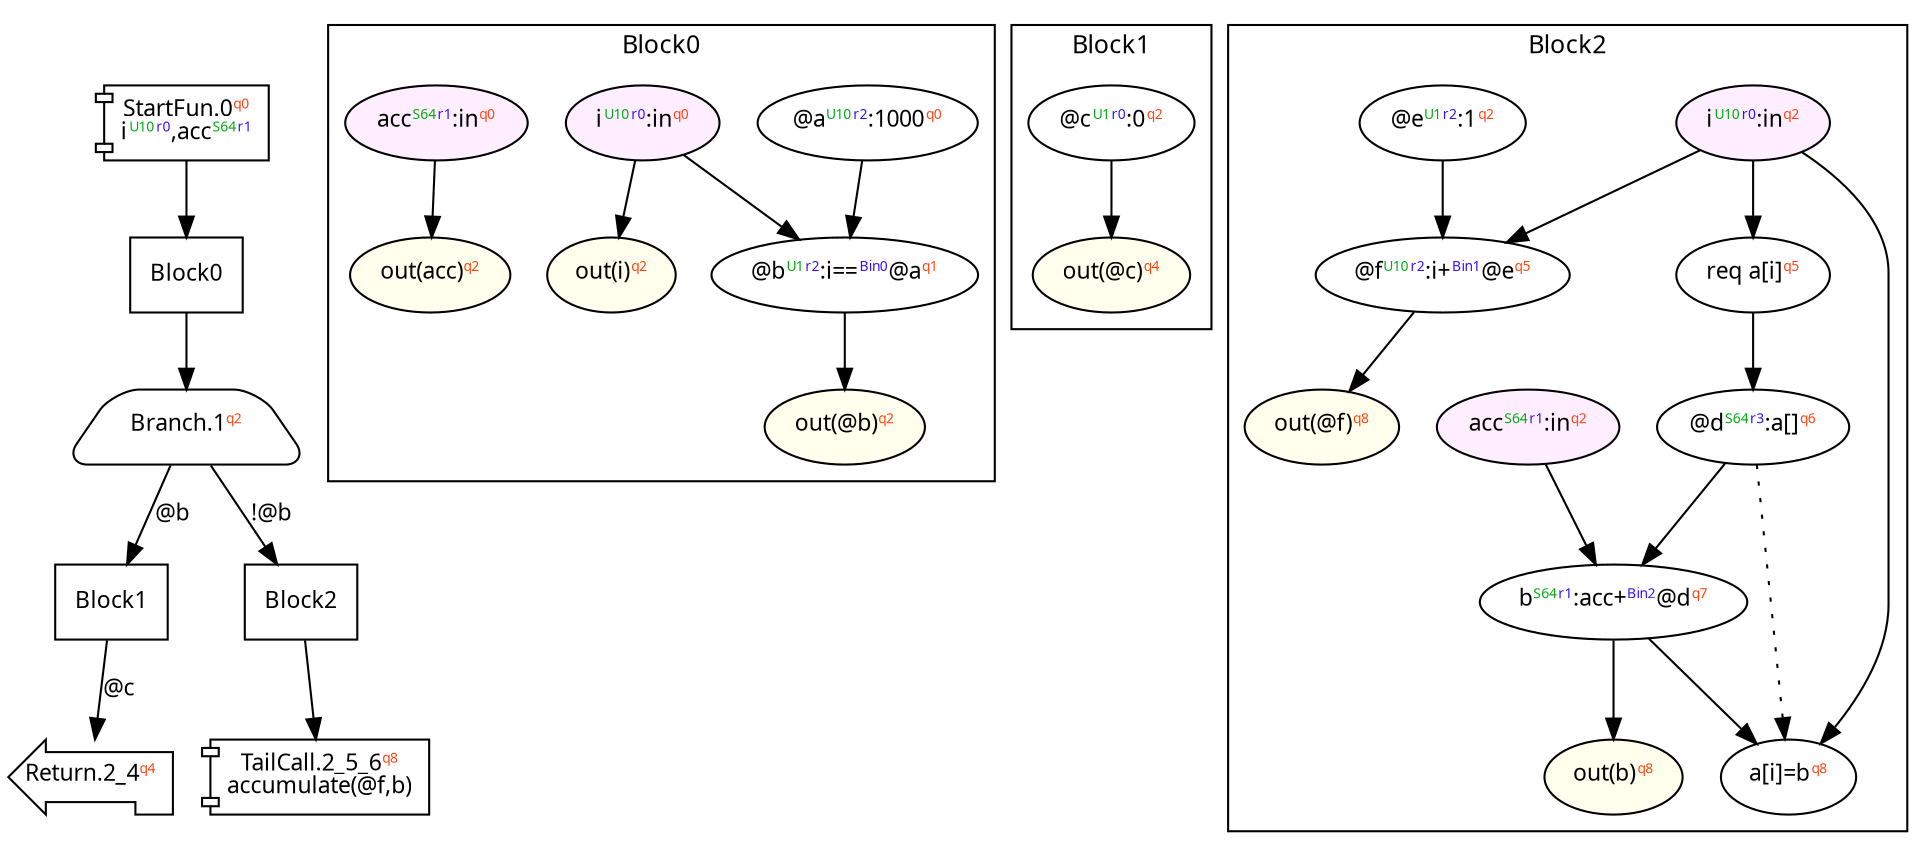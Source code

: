 digraph Program_ {
  graph [fontname = "Monaco", fontsize = 12, ranksep = 0.5];
  node [shape = box, fontname = "Monaco", fontsize = 11; colorscheme = pastel19];
  edge [fontname = "Monaco", fontsize = 11; colorscheme = pastel19];
  Jump0[label = <StartFun.0<font color="#ff4411" point-size="8"><sup>q0</sup></font><br/>i<font color="#00aa11" point-size="8"><sup>U10</sup></font><font color="#3311ff" point-size="8"><sup>r0</sup></font>,acc<font color="#00aa11" point-size="8"><sup>S64</sup></font><font color="#3311ff" point-size="8"><sup>r1</sup></font>>; shape = component];
  Jump0 -> Block0;
  Jump1[
    label = <Branch.1<font color="#ff4411" point-size="8"><sup>q2</sup></font>>;
    shape = trapezium; style = rounded;
  ];
  Block0 -> Jump1;
  Jump1 -> Block1 [label="@b"];
  Jump1 -> Block2 [label="!@b"];
  Jump2_4[label = <Return.2_4<font color="#ff4411" point-size="8"><sup>q4</sup></font>>; shape = lpromoter];
  Block1 -> Jump2_4 [label="@c"];
  Jump2_5_6[label = <TailCall.2_5_6<font color="#ff4411" point-size="8"><sup>q8</sup></font><br/>accumulate(@f,b)>; shape = component];
  Block2 -> Jump2_5_6;
  Block0 [label = "Block0"];
  Block1 [label = "Block1"];
  Block2 [label = "Block2"];
  subgraph cluster_dfg_Block0 {
    node [shape = oval];
    label = "Block0";
    0 [label=<@a<font color="#00aa11" point-size="8"><sup>U10</sup></font><font color="#3311ff" point-size="8"><sup>r2</sup></font>:1000<font color="#ff4411" point-size="8"><sup>q0</sup></font>>; ];
    20 [label=<out(@b)<font color="#ff4411" point-size="8"><sup>q2</sup></font>>; style="filled"; fillcolor="#ffffee";];
    1 [label=<@b<font color="#00aa11" point-size="8"><sup>U1</sup></font><font color="#3311ff" point-size="8"><sup>r2</sup></font>:i==<font color="#3311ff" point-size="8"><sup>Bin0</sup></font>@a<font color="#ff4411" point-size="8"><sup>q1</sup></font>>; ];
    17 [label=<i<font color="#00aa11" point-size="8"><sup>U10</sup></font><font color="#3311ff" point-size="8"><sup>r0</sup></font>:in<font color="#ff4411" point-size="8"><sup>q0</sup></font>>; style="filled"; fillcolor="#ffeeff";];
    18 [label=<out(acc)<font color="#ff4411" point-size="8"><sup>q2</sup></font>>; style="filled"; fillcolor="#ffffee";];
    16 [label=<acc<font color="#00aa11" point-size="8"><sup>S64</sup></font><font color="#3311ff" point-size="8"><sup>r1</sup></font>:in<font color="#ff4411" point-size="8"><sup>q0</sup></font>>; style="filled"; fillcolor="#ffeeff";];
    19 [label=<out(i)<font color="#ff4411" point-size="8"><sup>q2</sup></font>>; style="filled"; fillcolor="#ffffee";];
    0 -> 1;
    1 -> 20;
    16 -> 18;
    17 -> 1;
    17 -> 19;
  }
  subgraph cluster_dfg_Block1 {
    node [shape = oval];
    label = "Block1";
    2 [label=<@c<font color="#00aa11" point-size="8"><sup>U1</sup></font><font color="#3311ff" point-size="8"><sup>r0</sup></font>:0<font color="#ff4411" point-size="8"><sup>q2</sup></font>>; ];
    12 [label=<out(@c)<font color="#ff4411" point-size="8"><sup>q4</sup></font>>; style="filled"; fillcolor="#ffffee";];
    2 -> 12;
  }
  subgraph cluster_dfg_Block2 {
    node [shape = oval];
    label = "Block2";
    5 [label=<b<font color="#00aa11" point-size="8"><sup>S64</sup></font><font color="#3311ff" point-size="8"><sup>r1</sup></font>:acc+<font color="#3311ff" point-size="8"><sup>Bin2</sup></font>@d<font color="#ff4411" point-size="8"><sup>q7</sup></font>>; ];
    14 [label=<i<font color="#00aa11" point-size="8"><sup>U10</sup></font><font color="#3311ff" point-size="8"><sup>r0</sup></font>:in<font color="#ff4411" point-size="8"><sup>q2</sup></font>>; style="filled"; fillcolor="#ffeeff";];
    6 [label=<a[i]=b<font color="#ff4411" point-size="8"><sup>q8</sup></font>>; ];
    21 [label=<out(@f)<font color="#ff4411" point-size="8"><sup>q8</sup></font>>; style="filled"; fillcolor="#ffffee";];
    13 [label=<acc<font color="#00aa11" point-size="8"><sup>S64</sup></font><font color="#3311ff" point-size="8"><sup>r1</sup></font>:in<font color="#ff4411" point-size="8"><sup>q2</sup></font>>; style="filled"; fillcolor="#ffeeff";];
    22 [label=<out(b)<font color="#ff4411" point-size="8"><sup>q8</sup></font>>; style="filled"; fillcolor="#ffffee";];
    7 [label=<@e<font color="#00aa11" point-size="8"><sup>U1</sup></font><font color="#3311ff" point-size="8"><sup>r2</sup></font>:1<font color="#ff4411" point-size="8"><sup>q2</sup></font>>; ];
    3 [label=<req a[i]<font color="#ff4411" point-size="8"><sup>q5</sup></font>>; ];
    8 [label=<@f<font color="#00aa11" point-size="8"><sup>U10</sup></font><font color="#3311ff" point-size="8"><sup>r2</sup></font>:i+<font color="#3311ff" point-size="8"><sup>Bin1</sup></font>@e<font color="#ff4411" point-size="8"><sup>q5</sup></font>>; ];
    4 [label=<@d<font color="#00aa11" point-size="8"><sup>S64</sup></font><font color="#3311ff" point-size="8"><sup>r3</sup></font>:a[]<font color="#ff4411" point-size="8"><sup>q6</sup></font>>; ];
    4 -> 5;
    5 -> 6;
    5 -> 22;
    7 -> 8;
    8 -> 21;
    13 -> 5;
    14 -> 3;
    14 -> 6;
    14 -> 8;
    3 -> 4 [style = solid];
    4 -> 6 [style = dotted];
  }
}
